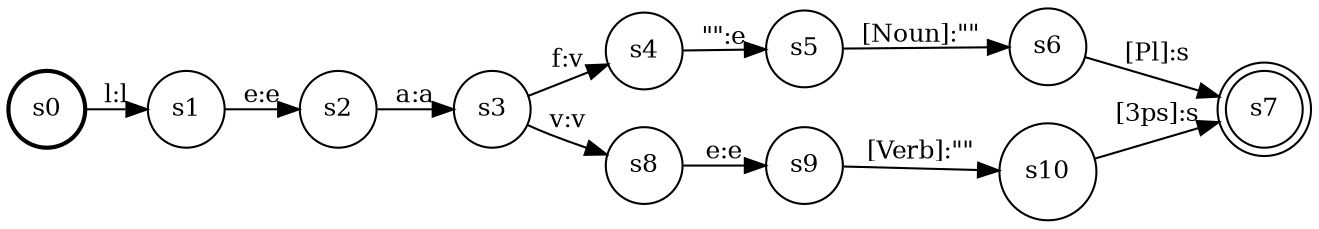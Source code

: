 digraph foo {
rankdir=LR ;
ranksep =".25" ;

/* default shape for nodes */
node [shape=circle, style=solid, fontsize=12]
edge [fontsize=12] ;

s0 -> s1 [label="l:l"] ;
s0 [style=bold] ; 
s1 -> s2 [label="e:e"] ;
s2 -> s3 [label="a:a"] ;

s7 [shape=doublecircle] ;

s3 -> s4 [label="f:v"] ;
s4 -> s5 [label="\"\":e"] ;
s5 -> s6 [label="[Noun]:\"\""] ;
s6 -> s7 [label="[Pl]:s"] ;

s3 -> s8 [label="v:v"] ;
s8 -> s9 [label="e:e"] ;
s9 -> s10 [label="[Verb]:\"\""] ;

s10 -> s7 [label="[3ps]:s"] ;

}
